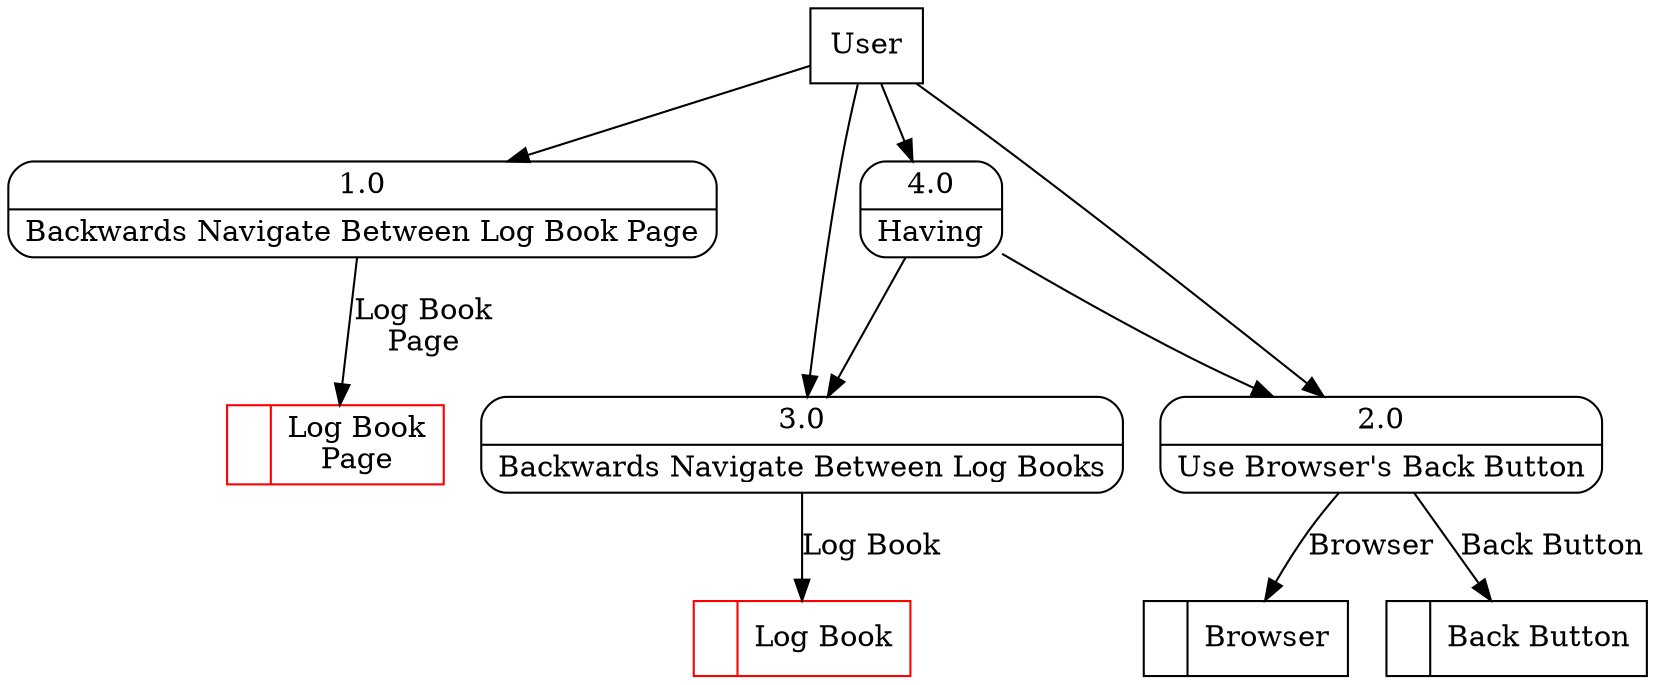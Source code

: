 digraph dfd2{ 
node[shape=record]
200 [label="<f0>  |<f1> Back Button " ];
201 [label="<f0>  |<f1> Log Book\nPage " color=red];
202 [label="<f0>  |<f1> Browser " ];
203 [label="<f0>  |<f1> Log Book " color=red];
204 [label="User" shape=box];
205 [label="{<f0> 1.0|<f1> Backwards Navigate Between Log Book Page }" shape=Mrecord];
206 [label="{<f0> 2.0|<f1> Use Browser's Back Button }" shape=Mrecord];
207 [label="{<f0> 3.0|<f1> Backwards Navigate Between Log Books }" shape=Mrecord];
208 [label="{<f0> 4.0|<f1> Having }" shape=Mrecord];
204 -> 205
204 -> 206
204 -> 207
204 -> 208
205 -> 201 [label="Log Book\nPage"]
206 -> 200 [label="Back Button"]
207 -> 203 [label="Log Book"]
208 -> 206
208 -> 207
206 -> 202 [label="Browser"]
}